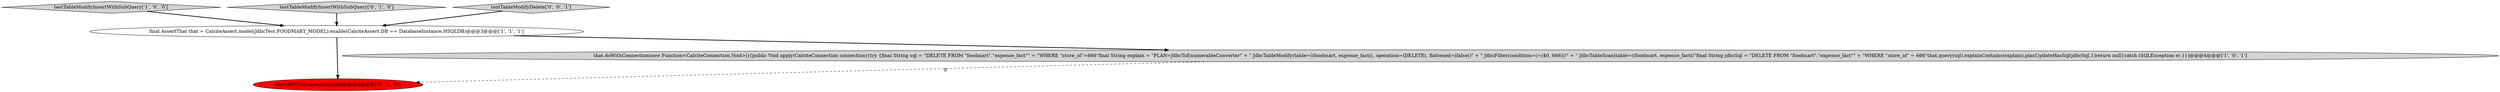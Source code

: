 digraph {
0 [style = filled, label = "testTableModifyInsertWithSubQuery['1', '0', '0']", fillcolor = lightgray, shape = diamond image = "AAA0AAABBB1BBB"];
4 [style = filled, label = "that.doWithConnection(null)@@@4@@@['0', '1', '0']", fillcolor = red, shape = ellipse image = "AAA1AAABBB2BBB"];
3 [style = filled, label = "testTableModifyInsertWithSubQuery['0', '1', '0']", fillcolor = lightgray, shape = diamond image = "AAA0AAABBB2BBB"];
2 [style = filled, label = "that.doWithConnection(new Function<CalciteConnection,Void>(){public Void apply(CalciteConnection connection){try {final String sql = \"DELETE FROM \"foodmart\".\"expense_fact\"\" + \"WHERE \"store_id\"=666\"final String explain = \"PLAN=JdbcToEnumerableConverter\" + \" JdbcTableModify(table=((foodmart, expense_fact((, operation=(DELETE(, flattened=(false()\" + \" JdbcFilter(condition=(=($0, 666)()\" + \" JdbcTableScan(table=((foodmart, expense_fact((\"final String jdbcSql = \"DELETE FROM \"foodmart\".\"expense_fact\"\" + \"WHERE \"store_id\" = 666\"that.query(sql).explainContains(explain).planUpdateHasSql(jdbcSql,1)return null}catch (SQLException e) }})@@@4@@@['1', '0', '1']", fillcolor = lightgray, shape = ellipse image = "AAA0AAABBB1BBB"];
1 [style = filled, label = "final AssertThat that = CalciteAssert.model(JdbcTest.FOODMART_MODEL).enable(CalciteAssert.DB == DatabaseInstance.HSQLDB)@@@3@@@['1', '1', '1']", fillcolor = white, shape = ellipse image = "AAA0AAABBB1BBB"];
5 [style = filled, label = "testTableModifyDelete['0', '0', '1']", fillcolor = lightgray, shape = diamond image = "AAA0AAABBB3BBB"];
5->1 [style = bold, label=""];
1->4 [style = bold, label=""];
1->2 [style = bold, label=""];
3->1 [style = bold, label=""];
0->1 [style = bold, label=""];
2->4 [style = dashed, label="0"];
}
